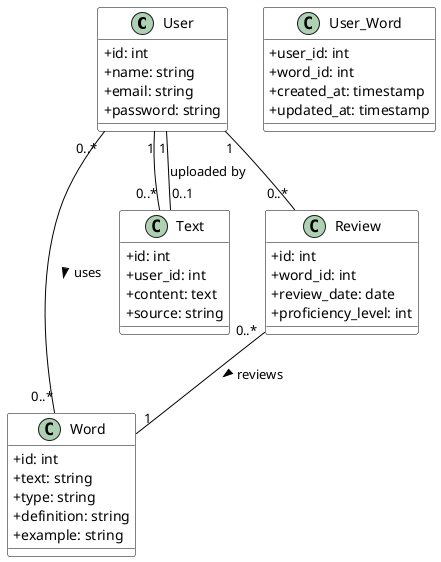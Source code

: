 @startuml

' Define skin and styles
skinparam classAttributeIconSize 0
skinparam class {
    BackgroundColor White
    ArrowColor Black
    BorderColor Black
}

' Classes
class User {
    +id: int
    +name: string
    +email: string
    +password: string
}

class Word {
    +id: int
    +text: string
    +type: string
    +definition: string
    +example: string
}

class Text {
    +id: int
    +user_id: int
    +content: text
    +source: string
}

class Review {
    +id: int
    +word_id: int
    +review_date: date
    +proficiency_level: int
}

class User_Word {
    +user_id: int
    +word_id: int
    +created_at: timestamp
    +updated_at: timestamp
}

' Relationships
User "1" -- "0..*" Text
User "1" -- "0..*" Review
User "0..*" -- "0..*" Word : uses >
Text "0..1" -- "1" User : uploaded by
Review "0..*" -- "1" Word : reviews >

@enduml
